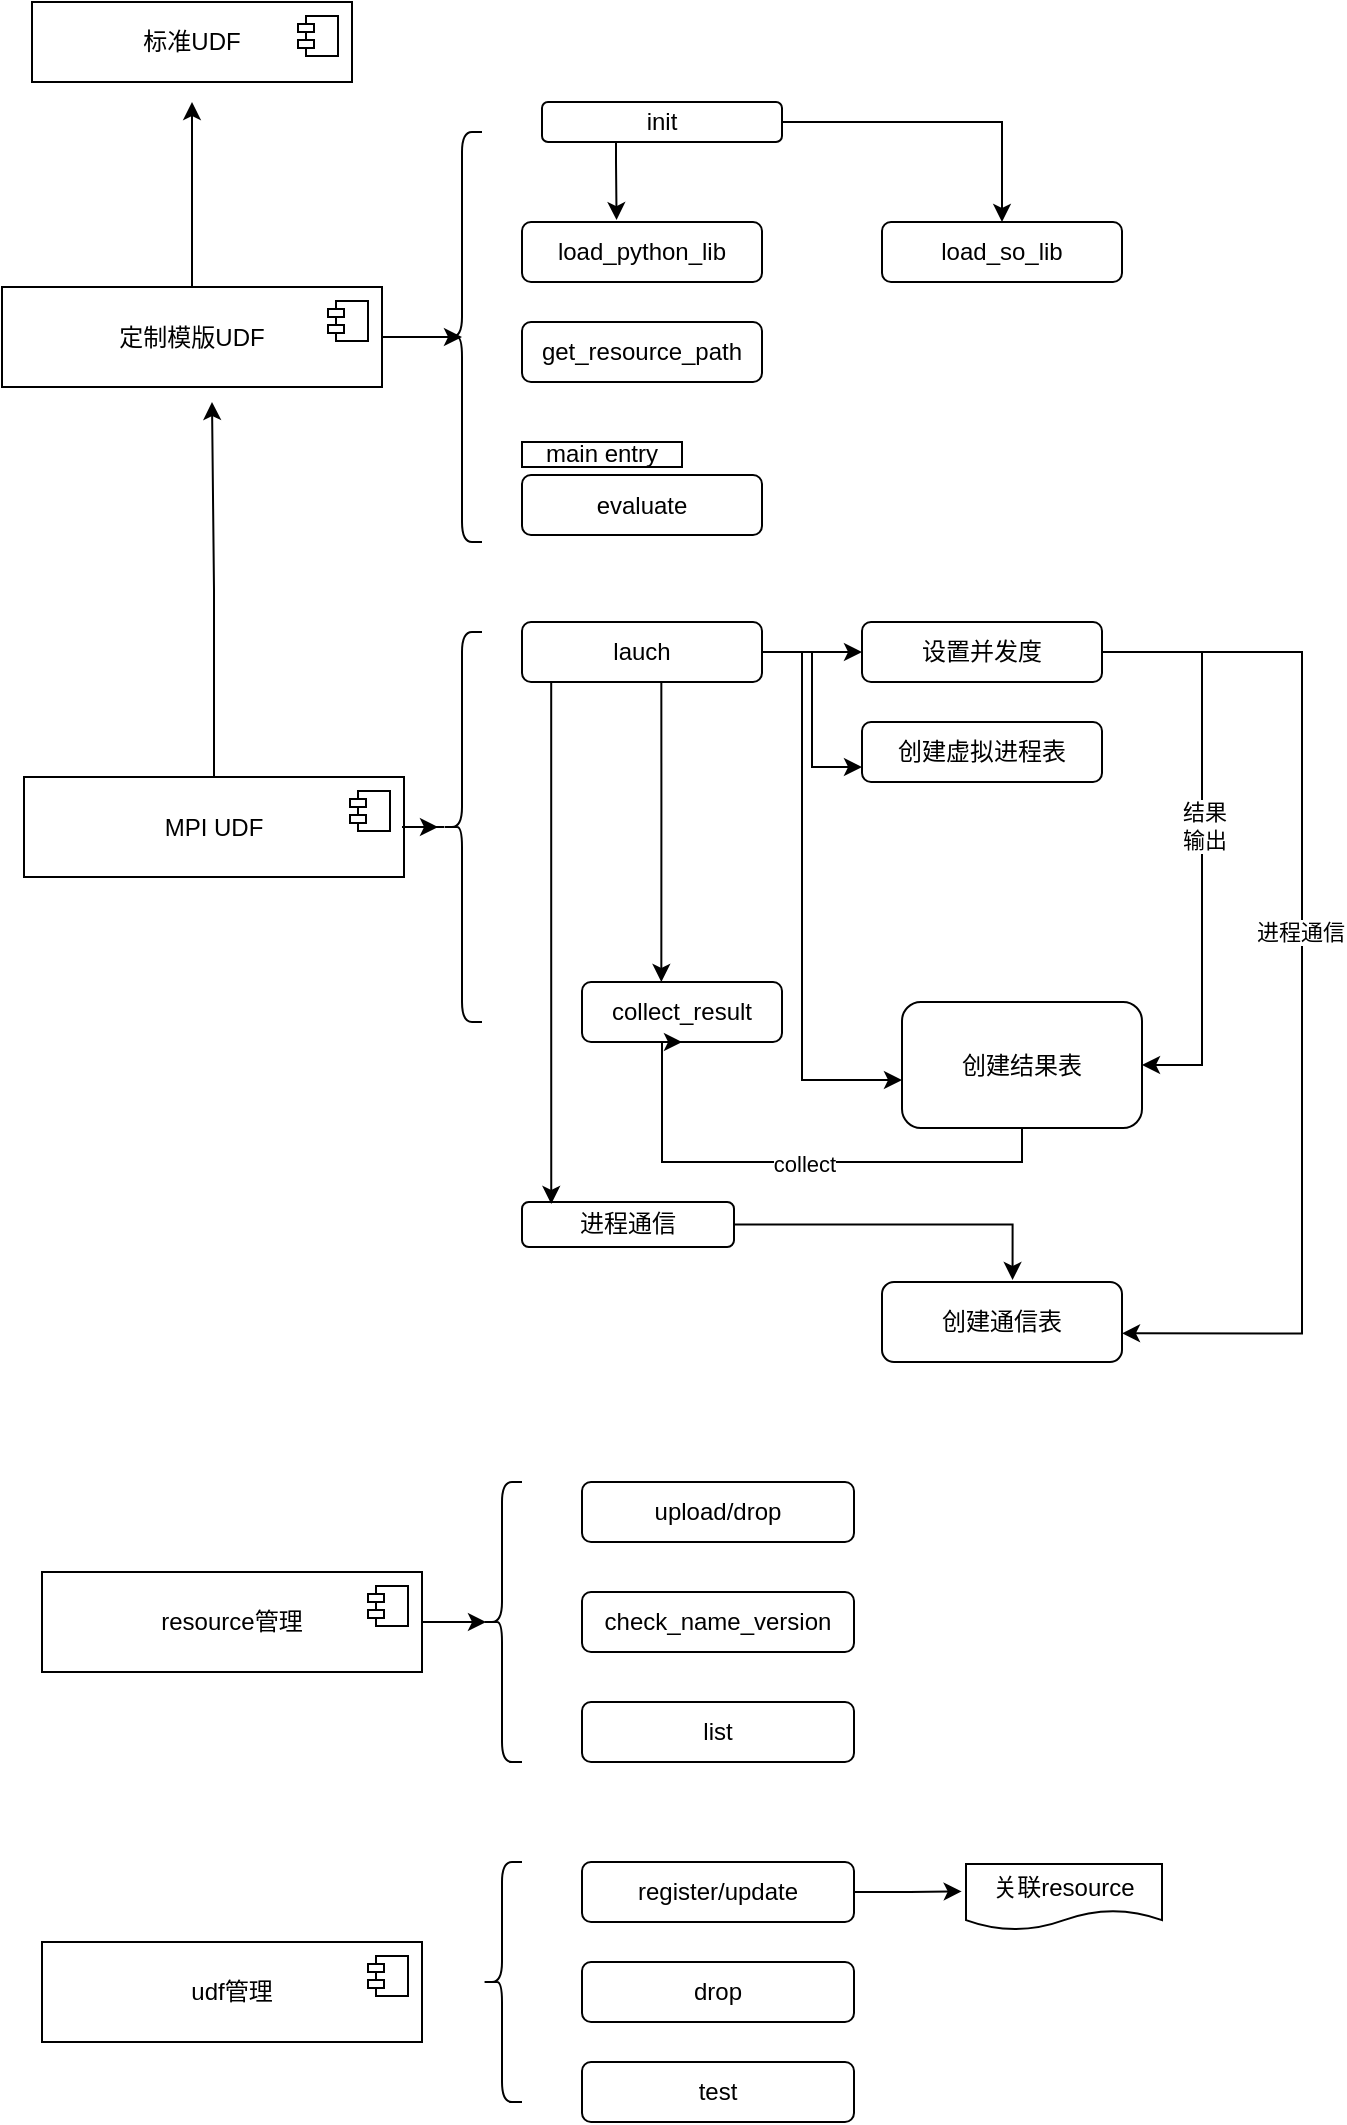<mxfile version="22.1.5" type="github">
  <diagram name="第 1 页" id="MGVjdiLKlr5EgmLaFs3f">
    <mxGraphModel dx="900" dy="599" grid="1" gridSize="10" guides="1" tooltips="1" connect="1" arrows="1" fold="1" page="1" pageScale="1" pageWidth="827" pageHeight="1169" math="0" shadow="0">
      <root>
        <mxCell id="0" />
        <mxCell id="1" parent="0" />
        <mxCell id="xxNqEWwu6PqU0CJcilKH-5" value="标准UDF" style="html=1;dropTarget=0;whiteSpace=wrap;" vertex="1" parent="1">
          <mxGeometry x="45" y="100" width="160" height="40" as="geometry" />
        </mxCell>
        <mxCell id="xxNqEWwu6PqU0CJcilKH-6" value="" style="shape=module;jettyWidth=8;jettyHeight=4;" vertex="1" parent="xxNqEWwu6PqU0CJcilKH-5">
          <mxGeometry x="1" width="20" height="20" relative="1" as="geometry">
            <mxPoint x="-27" y="7" as="offset" />
          </mxGeometry>
        </mxCell>
        <mxCell id="xxNqEWwu6PqU0CJcilKH-9" style="edgeStyle=orthogonalEdgeStyle;rounded=0;orthogonalLoop=1;jettySize=auto;html=1;" edge="1" parent="1" source="xxNqEWwu6PqU0CJcilKH-7">
          <mxGeometry relative="1" as="geometry">
            <mxPoint x="125" y="150" as="targetPoint" />
          </mxGeometry>
        </mxCell>
        <mxCell id="xxNqEWwu6PqU0CJcilKH-7" value="定制模版UDF" style="html=1;dropTarget=0;whiteSpace=wrap;" vertex="1" parent="1">
          <mxGeometry x="30" y="242.5" width="190" height="50" as="geometry" />
        </mxCell>
        <mxCell id="xxNqEWwu6PqU0CJcilKH-8" value="" style="shape=module;jettyWidth=8;jettyHeight=4;" vertex="1" parent="xxNqEWwu6PqU0CJcilKH-7">
          <mxGeometry x="1" width="20" height="20" relative="1" as="geometry">
            <mxPoint x="-27" y="7" as="offset" />
          </mxGeometry>
        </mxCell>
        <mxCell id="xxNqEWwu6PqU0CJcilKH-10" value="" style="shape=curlyBracket;whiteSpace=wrap;html=1;rounded=1;labelPosition=left;verticalLabelPosition=middle;align=right;verticalAlign=middle;" vertex="1" parent="1">
          <mxGeometry x="250" y="165" width="20" height="205" as="geometry" />
        </mxCell>
        <mxCell id="xxNqEWwu6PqU0CJcilKH-11" style="edgeStyle=orthogonalEdgeStyle;rounded=0;orthogonalLoop=1;jettySize=auto;html=1;exitX=1;exitY=0.5;exitDx=0;exitDy=0;entryX=0.5;entryY=0.5;entryDx=0;entryDy=0;entryPerimeter=0;" edge="1" parent="1" source="xxNqEWwu6PqU0CJcilKH-7" target="xxNqEWwu6PqU0CJcilKH-10">
          <mxGeometry relative="1" as="geometry" />
        </mxCell>
        <mxCell id="xxNqEWwu6PqU0CJcilKH-20" style="edgeStyle=orthogonalEdgeStyle;rounded=0;orthogonalLoop=1;jettySize=auto;html=1;" edge="1" parent="1" source="xxNqEWwu6PqU0CJcilKH-12" target="xxNqEWwu6PqU0CJcilKH-19">
          <mxGeometry relative="1" as="geometry" />
        </mxCell>
        <mxCell id="xxNqEWwu6PqU0CJcilKH-12" value="init" style="rounded=1;whiteSpace=wrap;html=1;" vertex="1" parent="1">
          <mxGeometry x="300" y="150" width="120" height="20" as="geometry" />
        </mxCell>
        <mxCell id="xxNqEWwu6PqU0CJcilKH-13" value="get_resource_path" style="rounded=1;whiteSpace=wrap;html=1;" vertex="1" parent="1">
          <mxGeometry x="290" y="260" width="120" height="30" as="geometry" />
        </mxCell>
        <mxCell id="xxNqEWwu6PqU0CJcilKH-14" value="load_python_lib" style="rounded=1;whiteSpace=wrap;html=1;" vertex="1" parent="1">
          <mxGeometry x="290" y="210" width="120" height="30" as="geometry" />
        </mxCell>
        <mxCell id="xxNqEWwu6PqU0CJcilKH-15" style="edgeStyle=orthogonalEdgeStyle;rounded=0;orthogonalLoop=1;jettySize=auto;html=1;entryX=0.394;entryY=-0.033;entryDx=0;entryDy=0;entryPerimeter=0;" edge="1" parent="1" source="xxNqEWwu6PqU0CJcilKH-12" target="xxNqEWwu6PqU0CJcilKH-14">
          <mxGeometry relative="1" as="geometry">
            <Array as="points">
              <mxPoint x="337" y="180" />
              <mxPoint x="337" y="180" />
            </Array>
          </mxGeometry>
        </mxCell>
        <mxCell id="xxNqEWwu6PqU0CJcilKH-17" value="evaluate" style="rounded=1;whiteSpace=wrap;html=1;" vertex="1" parent="1">
          <mxGeometry x="290" y="336.5" width="120" height="30" as="geometry" />
        </mxCell>
        <mxCell id="xxNqEWwu6PqU0CJcilKH-19" value="load_so_lib" style="rounded=1;whiteSpace=wrap;html=1;" vertex="1" parent="1">
          <mxGeometry x="470" y="210" width="120" height="30" as="geometry" />
        </mxCell>
        <mxCell id="xxNqEWwu6PqU0CJcilKH-22" value="main entry" style="rounded=0;whiteSpace=wrap;html=1;" vertex="1" parent="1">
          <mxGeometry x="290" y="320" width="80" height="12.5" as="geometry" />
        </mxCell>
        <mxCell id="xxNqEWwu6PqU0CJcilKH-23" value="resource管理" style="html=1;dropTarget=0;whiteSpace=wrap;" vertex="1" parent="1">
          <mxGeometry x="50" y="885" width="190" height="50" as="geometry" />
        </mxCell>
        <mxCell id="xxNqEWwu6PqU0CJcilKH-24" value="" style="shape=module;jettyWidth=8;jettyHeight=4;" vertex="1" parent="xxNqEWwu6PqU0CJcilKH-23">
          <mxGeometry x="1" width="20" height="20" relative="1" as="geometry">
            <mxPoint x="-27" y="7" as="offset" />
          </mxGeometry>
        </mxCell>
        <mxCell id="xxNqEWwu6PqU0CJcilKH-25" value="" style="shape=curlyBracket;whiteSpace=wrap;html=1;rounded=1;labelPosition=left;verticalLabelPosition=middle;align=right;verticalAlign=middle;" vertex="1" parent="1">
          <mxGeometry x="270" y="840" width="20" height="140" as="geometry" />
        </mxCell>
        <mxCell id="xxNqEWwu6PqU0CJcilKH-26" value="upload/drop" style="rounded=1;whiteSpace=wrap;html=1;" vertex="1" parent="1">
          <mxGeometry x="320" y="840" width="136" height="30" as="geometry" />
        </mxCell>
        <mxCell id="xxNqEWwu6PqU0CJcilKH-27" value="check_name_version" style="rounded=1;whiteSpace=wrap;html=1;" vertex="1" parent="1">
          <mxGeometry x="320" y="895" width="136" height="30" as="geometry" />
        </mxCell>
        <mxCell id="xxNqEWwu6PqU0CJcilKH-28" style="edgeStyle=orthogonalEdgeStyle;rounded=0;orthogonalLoop=1;jettySize=auto;html=1;entryX=0.1;entryY=0.5;entryDx=0;entryDy=0;entryPerimeter=0;" edge="1" parent="1" source="xxNqEWwu6PqU0CJcilKH-23" target="xxNqEWwu6PqU0CJcilKH-25">
          <mxGeometry relative="1" as="geometry" />
        </mxCell>
        <mxCell id="xxNqEWwu6PqU0CJcilKH-29" value="udf管理" style="html=1;dropTarget=0;whiteSpace=wrap;" vertex="1" parent="1">
          <mxGeometry x="50" y="1070" width="190" height="50" as="geometry" />
        </mxCell>
        <mxCell id="xxNqEWwu6PqU0CJcilKH-30" value="" style="shape=module;jettyWidth=8;jettyHeight=4;" vertex="1" parent="xxNqEWwu6PqU0CJcilKH-29">
          <mxGeometry x="1" width="20" height="20" relative="1" as="geometry">
            <mxPoint x="-27" y="7" as="offset" />
          </mxGeometry>
        </mxCell>
        <mxCell id="xxNqEWwu6PqU0CJcilKH-31" value="" style="shape=curlyBracket;whiteSpace=wrap;html=1;rounded=1;labelPosition=left;verticalLabelPosition=middle;align=right;verticalAlign=middle;" vertex="1" parent="1">
          <mxGeometry x="270" y="1030" width="20" height="120" as="geometry" />
        </mxCell>
        <mxCell id="xxNqEWwu6PqU0CJcilKH-32" value="register/update" style="rounded=1;whiteSpace=wrap;html=1;" vertex="1" parent="1">
          <mxGeometry x="320" y="1030" width="136" height="30" as="geometry" />
        </mxCell>
        <mxCell id="xxNqEWwu6PqU0CJcilKH-33" value="test" style="rounded=1;whiteSpace=wrap;html=1;" vertex="1" parent="1">
          <mxGeometry x="320" y="1130" width="136" height="30" as="geometry" />
        </mxCell>
        <mxCell id="xxNqEWwu6PqU0CJcilKH-34" value="drop" style="rounded=1;whiteSpace=wrap;html=1;" vertex="1" parent="1">
          <mxGeometry x="320" y="1080" width="136" height="30" as="geometry" />
        </mxCell>
        <mxCell id="xxNqEWwu6PqU0CJcilKH-35" value="关联resource" style="shape=document;whiteSpace=wrap;html=1;boundedLbl=1;" vertex="1" parent="1">
          <mxGeometry x="512" y="1031" width="98" height="33" as="geometry" />
        </mxCell>
        <mxCell id="xxNqEWwu6PqU0CJcilKH-36" style="edgeStyle=orthogonalEdgeStyle;rounded=0;orthogonalLoop=1;jettySize=auto;html=1;entryX=-0.022;entryY=0.415;entryDx=0;entryDy=0;entryPerimeter=0;" edge="1" parent="1" source="xxNqEWwu6PqU0CJcilKH-32" target="xxNqEWwu6PqU0CJcilKH-35">
          <mxGeometry relative="1" as="geometry" />
        </mxCell>
        <mxCell id="xxNqEWwu6PqU0CJcilKH-37" value="list" style="rounded=1;whiteSpace=wrap;html=1;" vertex="1" parent="1">
          <mxGeometry x="320" y="950" width="136" height="30" as="geometry" />
        </mxCell>
        <mxCell id="xxNqEWwu6PqU0CJcilKH-40" style="edgeStyle=orthogonalEdgeStyle;rounded=0;orthogonalLoop=1;jettySize=auto;html=1;" edge="1" parent="1" source="xxNqEWwu6PqU0CJcilKH-38">
          <mxGeometry relative="1" as="geometry">
            <mxPoint x="135" y="300" as="targetPoint" />
          </mxGeometry>
        </mxCell>
        <mxCell id="xxNqEWwu6PqU0CJcilKH-38" value="MPI UDF" style="html=1;dropTarget=0;whiteSpace=wrap;" vertex="1" parent="1">
          <mxGeometry x="41" y="487.5" width="190" height="50" as="geometry" />
        </mxCell>
        <mxCell id="xxNqEWwu6PqU0CJcilKH-39" value="" style="shape=module;jettyWidth=8;jettyHeight=4;" vertex="1" parent="xxNqEWwu6PqU0CJcilKH-38">
          <mxGeometry x="1" width="20" height="20" relative="1" as="geometry">
            <mxPoint x="-27" y="7" as="offset" />
          </mxGeometry>
        </mxCell>
        <mxCell id="xxNqEWwu6PqU0CJcilKH-45" style="edgeStyle=orthogonalEdgeStyle;rounded=0;orthogonalLoop=1;jettySize=auto;html=1;entryX=0;entryY=0.5;entryDx=0;entryDy=0;" edge="1" parent="1" source="xxNqEWwu6PqU0CJcilKH-41" target="xxNqEWwu6PqU0CJcilKH-42">
          <mxGeometry relative="1" as="geometry" />
        </mxCell>
        <mxCell id="xxNqEWwu6PqU0CJcilKH-46" style="edgeStyle=orthogonalEdgeStyle;rounded=0;orthogonalLoop=1;jettySize=auto;html=1;entryX=0;entryY=0.75;entryDx=0;entryDy=0;" edge="1" parent="1" source="xxNqEWwu6PqU0CJcilKH-41" target="xxNqEWwu6PqU0CJcilKH-43">
          <mxGeometry relative="1" as="geometry" />
        </mxCell>
        <mxCell id="xxNqEWwu6PqU0CJcilKH-50" style="edgeStyle=orthogonalEdgeStyle;rounded=0;orthogonalLoop=1;jettySize=auto;html=1;" edge="1" parent="1">
          <mxGeometry relative="1" as="geometry">
            <mxPoint x="359.67" y="440" as="sourcePoint" />
            <mxPoint x="359.67" y="590" as="targetPoint" />
            <Array as="points">
              <mxPoint x="359.67" y="500" />
              <mxPoint x="359.67" y="500" />
            </Array>
          </mxGeometry>
        </mxCell>
        <mxCell id="xxNqEWwu6PqU0CJcilKH-41" value="lauch" style="rounded=1;whiteSpace=wrap;html=1;" vertex="1" parent="1">
          <mxGeometry x="290" y="410" width="120" height="30" as="geometry" />
        </mxCell>
        <mxCell id="xxNqEWwu6PqU0CJcilKH-57" style="edgeStyle=orthogonalEdgeStyle;rounded=0;orthogonalLoop=1;jettySize=auto;html=1;entryX=1;entryY=0.5;entryDx=0;entryDy=0;" edge="1" parent="1" source="xxNqEWwu6PqU0CJcilKH-42" target="xxNqEWwu6PqU0CJcilKH-49">
          <mxGeometry relative="1" as="geometry">
            <Array as="points">
              <mxPoint x="630" y="425" />
              <mxPoint x="630" y="632" />
            </Array>
          </mxGeometry>
        </mxCell>
        <mxCell id="xxNqEWwu6PqU0CJcilKH-58" value="结果&lt;br&gt;输出" style="edgeLabel;html=1;align=center;verticalAlign=middle;resizable=0;points=[];" vertex="1" connectable="0" parent="xxNqEWwu6PqU0CJcilKH-57">
          <mxGeometry x="-0.045" y="1" relative="1" as="geometry">
            <mxPoint as="offset" />
          </mxGeometry>
        </mxCell>
        <mxCell id="xxNqEWwu6PqU0CJcilKH-42" value="设置并发度" style="rounded=1;whiteSpace=wrap;html=1;" vertex="1" parent="1">
          <mxGeometry x="460" y="410" width="120" height="30" as="geometry" />
        </mxCell>
        <mxCell id="xxNqEWwu6PqU0CJcilKH-43" value="创建虚拟进程表" style="rounded=1;whiteSpace=wrap;html=1;" vertex="1" parent="1">
          <mxGeometry x="460" y="460" width="120" height="30" as="geometry" />
        </mxCell>
        <mxCell id="xxNqEWwu6PqU0CJcilKH-44" value="" style="shape=curlyBracket;whiteSpace=wrap;html=1;rounded=1;labelPosition=left;verticalLabelPosition=middle;align=right;verticalAlign=middle;" vertex="1" parent="1">
          <mxGeometry x="250" y="415" width="20" height="195" as="geometry" />
        </mxCell>
        <mxCell id="xxNqEWwu6PqU0CJcilKH-47" style="edgeStyle=orthogonalEdgeStyle;rounded=0;orthogonalLoop=1;jettySize=auto;html=1;entryX=-0.1;entryY=0.5;entryDx=0;entryDy=0;entryPerimeter=0;" edge="1" parent="1" source="xxNqEWwu6PqU0CJcilKH-38" target="xxNqEWwu6PqU0CJcilKH-44">
          <mxGeometry relative="1" as="geometry" />
        </mxCell>
        <mxCell id="xxNqEWwu6PqU0CJcilKH-48" value="collect_result" style="rounded=1;whiteSpace=wrap;html=1;" vertex="1" parent="1">
          <mxGeometry x="320" y="590" width="100" height="30" as="geometry" />
        </mxCell>
        <mxCell id="xxNqEWwu6PqU0CJcilKH-56" style="edgeStyle=orthogonalEdgeStyle;rounded=0;orthogonalLoop=1;jettySize=auto;html=1;entryX=0.5;entryY=1;entryDx=0;entryDy=0;" edge="1" parent="1" source="xxNqEWwu6PqU0CJcilKH-49" target="xxNqEWwu6PqU0CJcilKH-48">
          <mxGeometry relative="1" as="geometry">
            <Array as="points">
              <mxPoint x="540" y="680" />
              <mxPoint x="360" y="680" />
            </Array>
          </mxGeometry>
        </mxCell>
        <mxCell id="xxNqEWwu6PqU0CJcilKH-59" value="collect" style="edgeLabel;html=1;align=center;verticalAlign=middle;resizable=0;points=[];" vertex="1" connectable="0" parent="xxNqEWwu6PqU0CJcilKH-56">
          <mxGeometry x="-0.056" y="1" relative="1" as="geometry">
            <mxPoint as="offset" />
          </mxGeometry>
        </mxCell>
        <mxCell id="xxNqEWwu6PqU0CJcilKH-49" value="创建结果表" style="rounded=1;whiteSpace=wrap;html=1;" vertex="1" parent="1">
          <mxGeometry x="480" y="600" width="120" height="63" as="geometry" />
        </mxCell>
        <mxCell id="xxNqEWwu6PqU0CJcilKH-52" style="edgeStyle=orthogonalEdgeStyle;rounded=0;orthogonalLoop=1;jettySize=auto;html=1;exitX=0.5;exitY=1;exitDx=0;exitDy=0;" edge="1" parent="1" source="xxNqEWwu6PqU0CJcilKH-49" target="xxNqEWwu6PqU0CJcilKH-49">
          <mxGeometry relative="1" as="geometry" />
        </mxCell>
        <mxCell id="xxNqEWwu6PqU0CJcilKH-60" style="edgeStyle=orthogonalEdgeStyle;rounded=0;orthogonalLoop=1;jettySize=auto;html=1;entryX=0;entryY=0.619;entryDx=0;entryDy=0;entryPerimeter=0;" edge="1" parent="1" source="xxNqEWwu6PqU0CJcilKH-41" target="xxNqEWwu6PqU0CJcilKH-49">
          <mxGeometry relative="1" as="geometry">
            <Array as="points">
              <mxPoint x="430" y="425" />
              <mxPoint x="430" y="639" />
            </Array>
          </mxGeometry>
        </mxCell>
        <mxCell id="xxNqEWwu6PqU0CJcilKH-62" value="进程通信" style="rounded=1;whiteSpace=wrap;html=1;" vertex="1" parent="1">
          <mxGeometry x="290" y="700" width="106" height="22.5" as="geometry" />
        </mxCell>
        <mxCell id="xxNqEWwu6PqU0CJcilKH-63" style="edgeStyle=orthogonalEdgeStyle;rounded=0;orthogonalLoop=1;jettySize=auto;html=1;entryX=0.138;entryY=0.044;entryDx=0;entryDy=0;entryPerimeter=0;" edge="1" parent="1" source="xxNqEWwu6PqU0CJcilKH-41" target="xxNqEWwu6PqU0CJcilKH-62">
          <mxGeometry relative="1" as="geometry">
            <Array as="points">
              <mxPoint x="305" y="570" />
            </Array>
          </mxGeometry>
        </mxCell>
        <mxCell id="xxNqEWwu6PqU0CJcilKH-64" value="创建通信表" style="rounded=1;whiteSpace=wrap;html=1;" vertex="1" parent="1">
          <mxGeometry x="470" y="740" width="120" height="40" as="geometry" />
        </mxCell>
        <mxCell id="xxNqEWwu6PqU0CJcilKH-65" style="edgeStyle=orthogonalEdgeStyle;rounded=0;orthogonalLoop=1;jettySize=auto;html=1;entryX=0.544;entryY=-0.025;entryDx=0;entryDy=0;entryPerimeter=0;" edge="1" parent="1" source="xxNqEWwu6PqU0CJcilKH-62" target="xxNqEWwu6PqU0CJcilKH-64">
          <mxGeometry relative="1" as="geometry" />
        </mxCell>
        <mxCell id="xxNqEWwu6PqU0CJcilKH-66" style="edgeStyle=orthogonalEdgeStyle;rounded=0;orthogonalLoop=1;jettySize=auto;html=1;entryX=1;entryY=0.642;entryDx=0;entryDy=0;entryPerimeter=0;" edge="1" parent="1" source="xxNqEWwu6PqU0CJcilKH-42" target="xxNqEWwu6PqU0CJcilKH-64">
          <mxGeometry relative="1" as="geometry">
            <Array as="points">
              <mxPoint x="680" y="425" />
              <mxPoint x="680" y="766" />
            </Array>
          </mxGeometry>
        </mxCell>
        <mxCell id="xxNqEWwu6PqU0CJcilKH-67" value="进程通信" style="edgeLabel;html=1;align=center;verticalAlign=middle;resizable=0;points=[];" vertex="1" connectable="0" parent="xxNqEWwu6PqU0CJcilKH-66">
          <mxGeometry x="-0.098" y="-1" relative="1" as="geometry">
            <mxPoint as="offset" />
          </mxGeometry>
        </mxCell>
      </root>
    </mxGraphModel>
  </diagram>
</mxfile>
